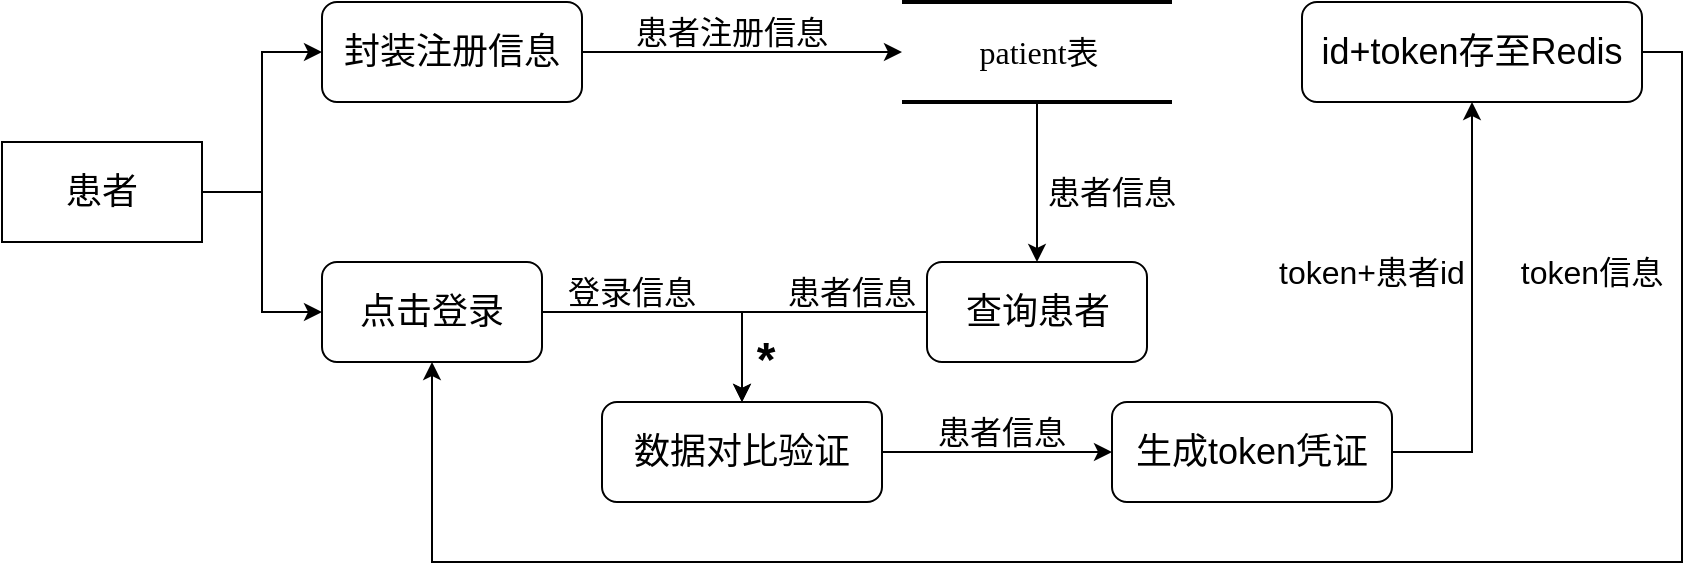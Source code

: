 <mxfile version="21.1.5" type="github">
  <diagram name="Page-1" id="b520641d-4fe3-3701-9064-5fc419738815">
    <mxGraphModel dx="1034" dy="480" grid="1" gridSize="10" guides="1" tooltips="1" connect="1" arrows="1" fold="1" page="1" pageScale="1" pageWidth="1100" pageHeight="850" background="none" math="0" shadow="0">
      <root>
        <mxCell id="0" />
        <mxCell id="1" parent="0" />
        <mxCell id="nblFlZ-5eOU7RHdkYuCI-16" style="edgeStyle=orthogonalEdgeStyle;rounded=0;orthogonalLoop=1;jettySize=auto;html=1;exitX=1;exitY=0.5;exitDx=0;exitDy=0;entryX=0;entryY=0.5;entryDx=0;entryDy=0;" edge="1" parent="1" source="nblFlZ-5eOU7RHdkYuCI-1" target="nblFlZ-5eOU7RHdkYuCI-2">
          <mxGeometry relative="1" as="geometry" />
        </mxCell>
        <mxCell id="nblFlZ-5eOU7RHdkYuCI-27" style="edgeStyle=orthogonalEdgeStyle;rounded=0;orthogonalLoop=1;jettySize=auto;html=1;exitX=1;exitY=0.5;exitDx=0;exitDy=0;entryX=0;entryY=0.5;entryDx=0;entryDy=0;" edge="1" parent="1" source="nblFlZ-5eOU7RHdkYuCI-1" target="nblFlZ-5eOU7RHdkYuCI-3">
          <mxGeometry relative="1" as="geometry" />
        </mxCell>
        <mxCell id="nblFlZ-5eOU7RHdkYuCI-1" value="&lt;font style=&quot;font-size: 18px;&quot;&gt;患者&lt;/font&gt;" style="rounded=0;whiteSpace=wrap;html=1;" vertex="1" parent="1">
          <mxGeometry x="90" y="220" width="100" height="50" as="geometry" />
        </mxCell>
        <mxCell id="nblFlZ-5eOU7RHdkYuCI-5" style="edgeStyle=orthogonalEdgeStyle;rounded=0;orthogonalLoop=1;jettySize=auto;html=1;exitX=1;exitY=0.5;exitDx=0;exitDy=0;" edge="1" parent="1" source="nblFlZ-5eOU7RHdkYuCI-2" target="nblFlZ-5eOU7RHdkYuCI-4">
          <mxGeometry relative="1" as="geometry" />
        </mxCell>
        <mxCell id="nblFlZ-5eOU7RHdkYuCI-2" value="&lt;font style=&quot;font-size: 18px;&quot;&gt;封装注册信息&lt;/font&gt;" style="rounded=1;whiteSpace=wrap;html=1;" vertex="1" parent="1">
          <mxGeometry x="250" y="150" width="130" height="50" as="geometry" />
        </mxCell>
        <mxCell id="nblFlZ-5eOU7RHdkYuCI-20" style="edgeStyle=orthogonalEdgeStyle;rounded=0;orthogonalLoop=1;jettySize=auto;html=1;exitX=1;exitY=0.5;exitDx=0;exitDy=0;" edge="1" parent="1" source="nblFlZ-5eOU7RHdkYuCI-3" target="nblFlZ-5eOU7RHdkYuCI-19">
          <mxGeometry relative="1" as="geometry" />
        </mxCell>
        <mxCell id="nblFlZ-5eOU7RHdkYuCI-3" value="&lt;font style=&quot;font-size: 18px;&quot;&gt;点击登录&lt;/font&gt;" style="rounded=1;whiteSpace=wrap;html=1;" vertex="1" parent="1">
          <mxGeometry x="250" y="280" width="110" height="50" as="geometry" />
        </mxCell>
        <mxCell id="nblFlZ-5eOU7RHdkYuCI-18" style="edgeStyle=orthogonalEdgeStyle;rounded=0;orthogonalLoop=1;jettySize=auto;html=1;entryX=0.5;entryY=0;entryDx=0;entryDy=0;" edge="1" parent="1" source="nblFlZ-5eOU7RHdkYuCI-4" target="nblFlZ-5eOU7RHdkYuCI-17">
          <mxGeometry relative="1" as="geometry" />
        </mxCell>
        <mxCell id="nblFlZ-5eOU7RHdkYuCI-4" value="&lt;font style=&quot;font-size: 16px;&quot;&gt;patient表&lt;/font&gt;" style="html=1;rounded=0;shadow=0;comic=0;labelBackgroundColor=none;strokeWidth=2;fontFamily=Verdana;fontSize=12;align=center;shape=mxgraph.ios7ui.horLines;" vertex="1" parent="1">
          <mxGeometry x="540" y="150" width="135" height="50" as="geometry" />
        </mxCell>
        <mxCell id="nblFlZ-5eOU7RHdkYuCI-6" value="&lt;font style=&quot;font-size: 16px;&quot;&gt;患者注册信息&lt;/font&gt;" style="text;html=1;strokeColor=none;fillColor=none;align=center;verticalAlign=middle;whiteSpace=wrap;rounded=0;" vertex="1" parent="1">
          <mxGeometry x="400" y="150" width="110" height="30" as="geometry" />
        </mxCell>
        <mxCell id="nblFlZ-5eOU7RHdkYuCI-11" value="&lt;font style=&quot;font-size: 16px;&quot;&gt;患者信息&lt;/font&gt;" style="text;html=1;strokeColor=none;fillColor=none;align=center;verticalAlign=middle;whiteSpace=wrap;rounded=0;" vertex="1" parent="1">
          <mxGeometry x="535" y="350" width="110" height="30" as="geometry" />
        </mxCell>
        <mxCell id="nblFlZ-5eOU7RHdkYuCI-33" style="edgeStyle=orthogonalEdgeStyle;rounded=0;orthogonalLoop=1;jettySize=auto;html=1;exitX=1;exitY=0.5;exitDx=0;exitDy=0;entryX=0.5;entryY=1;entryDx=0;entryDy=0;" edge="1" parent="1" source="nblFlZ-5eOU7RHdkYuCI-13" target="nblFlZ-5eOU7RHdkYuCI-3">
          <mxGeometry relative="1" as="geometry">
            <Array as="points">
              <mxPoint x="930" y="175" />
              <mxPoint x="930" y="430" />
              <mxPoint x="305" y="430" />
            </Array>
          </mxGeometry>
        </mxCell>
        <mxCell id="nblFlZ-5eOU7RHdkYuCI-13" value="&lt;font style=&quot;font-size: 18px;&quot;&gt;id+token存至Redis&lt;/font&gt;" style="rounded=1;whiteSpace=wrap;html=1;" vertex="1" parent="1">
          <mxGeometry x="740" y="150" width="170" height="50" as="geometry" />
        </mxCell>
        <mxCell id="nblFlZ-5eOU7RHdkYuCI-15" value="&lt;font style=&quot;font-size: 16px;&quot;&gt;token+患者id&lt;/font&gt;" style="text;html=1;strokeColor=none;fillColor=none;align=center;verticalAlign=middle;whiteSpace=wrap;rounded=0;" vertex="1" parent="1">
          <mxGeometry x="720" y="270" width="110" height="30" as="geometry" />
        </mxCell>
        <mxCell id="nblFlZ-5eOU7RHdkYuCI-21" style="edgeStyle=orthogonalEdgeStyle;rounded=0;orthogonalLoop=1;jettySize=auto;html=1;exitX=0;exitY=0.5;exitDx=0;exitDy=0;" edge="1" parent="1" source="nblFlZ-5eOU7RHdkYuCI-17" target="nblFlZ-5eOU7RHdkYuCI-19">
          <mxGeometry relative="1" as="geometry" />
        </mxCell>
        <mxCell id="nblFlZ-5eOU7RHdkYuCI-17" value="&lt;font style=&quot;font-size: 18px;&quot;&gt;查询患者&lt;/font&gt;" style="rounded=1;whiteSpace=wrap;html=1;" vertex="1" parent="1">
          <mxGeometry x="552.5" y="280" width="110" height="50" as="geometry" />
        </mxCell>
        <mxCell id="nblFlZ-5eOU7RHdkYuCI-30" style="edgeStyle=orthogonalEdgeStyle;rounded=0;orthogonalLoop=1;jettySize=auto;html=1;exitX=1;exitY=0.5;exitDx=0;exitDy=0;entryX=0;entryY=0.5;entryDx=0;entryDy=0;" edge="1" parent="1" source="nblFlZ-5eOU7RHdkYuCI-19" target="nblFlZ-5eOU7RHdkYuCI-29">
          <mxGeometry relative="1" as="geometry" />
        </mxCell>
        <mxCell id="nblFlZ-5eOU7RHdkYuCI-19" value="&lt;font style=&quot;font-size: 18px;&quot;&gt;数据对比验证&lt;/font&gt;" style="rounded=1;whiteSpace=wrap;html=1;" vertex="1" parent="1">
          <mxGeometry x="390" y="350" width="140" height="50" as="geometry" />
        </mxCell>
        <mxCell id="nblFlZ-5eOU7RHdkYuCI-22" value="&lt;font style=&quot;font-size: 24px;&quot;&gt;&lt;b&gt;*&lt;/b&gt;&lt;/font&gt;" style="text;html=1;strokeColor=none;fillColor=none;align=center;verticalAlign=middle;whiteSpace=wrap;rounded=0;" vertex="1" parent="1">
          <mxGeometry x="417" y="314" width="110" height="30" as="geometry" />
        </mxCell>
        <mxCell id="nblFlZ-5eOU7RHdkYuCI-23" value="&lt;font style=&quot;font-size: 16px;&quot;&gt;登录信息&lt;/font&gt;" style="text;html=1;strokeColor=none;fillColor=none;align=center;verticalAlign=middle;whiteSpace=wrap;rounded=0;" vertex="1" parent="1">
          <mxGeometry x="350" y="280" width="110" height="30" as="geometry" />
        </mxCell>
        <mxCell id="nblFlZ-5eOU7RHdkYuCI-25" value="&lt;font style=&quot;font-size: 16px;&quot;&gt;患者信息&lt;/font&gt;" style="text;html=1;strokeColor=none;fillColor=none;align=center;verticalAlign=middle;whiteSpace=wrap;rounded=0;" vertex="1" parent="1">
          <mxGeometry x="590" y="230" width="110" height="30" as="geometry" />
        </mxCell>
        <mxCell id="nblFlZ-5eOU7RHdkYuCI-26" value="&lt;font style=&quot;font-size: 16px;&quot;&gt;患者信息&lt;/font&gt;" style="text;html=1;strokeColor=none;fillColor=none;align=center;verticalAlign=middle;whiteSpace=wrap;rounded=0;" vertex="1" parent="1">
          <mxGeometry x="460" y="280" width="110" height="30" as="geometry" />
        </mxCell>
        <mxCell id="nblFlZ-5eOU7RHdkYuCI-31" style="edgeStyle=orthogonalEdgeStyle;rounded=0;orthogonalLoop=1;jettySize=auto;html=1;exitX=1;exitY=0.5;exitDx=0;exitDy=0;entryX=0.5;entryY=1;entryDx=0;entryDy=0;" edge="1" parent="1" source="nblFlZ-5eOU7RHdkYuCI-29" target="nblFlZ-5eOU7RHdkYuCI-13">
          <mxGeometry relative="1" as="geometry" />
        </mxCell>
        <mxCell id="nblFlZ-5eOU7RHdkYuCI-29" value="&lt;font style=&quot;font-size: 18px;&quot;&gt;生成token凭证&lt;/font&gt;" style="rounded=1;whiteSpace=wrap;html=1;" vertex="1" parent="1">
          <mxGeometry x="645" y="350" width="140" height="50" as="geometry" />
        </mxCell>
        <mxCell id="nblFlZ-5eOU7RHdkYuCI-34" value="&lt;font style=&quot;font-size: 16px;&quot;&gt;token信息&lt;/font&gt;" style="text;html=1;strokeColor=none;fillColor=none;align=center;verticalAlign=middle;whiteSpace=wrap;rounded=0;" vertex="1" parent="1">
          <mxGeometry x="830" y="270" width="110" height="30" as="geometry" />
        </mxCell>
      </root>
    </mxGraphModel>
  </diagram>
</mxfile>
